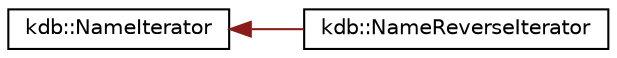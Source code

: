 digraph "Graphical Class Hierarchy"
{
  edge [fontname="Helvetica",fontsize="10",labelfontname="Helvetica",labelfontsize="10"];
  node [fontname="Helvetica",fontsize="10",shape=record];
  rankdir="LR";
  Node1 [label="kdb::NameIterator",height=0.2,width=0.4,color="black", fillcolor="white", style="filled",URL="$classkdb_1_1NameIterator.html",tooltip="For C++ forward Iteration over Names. "];
  Node1 -> Node2 [dir="back",color="firebrick4",fontsize="10",style="solid",fontname="Helvetica"];
  Node2 [label="kdb::NameReverseIterator",height=0.2,width=0.4,color="black", fillcolor="white", style="filled",URL="$classkdb_1_1NameReverseIterator.html",tooltip="For C++ reverse Iteration over Names. "];
}
